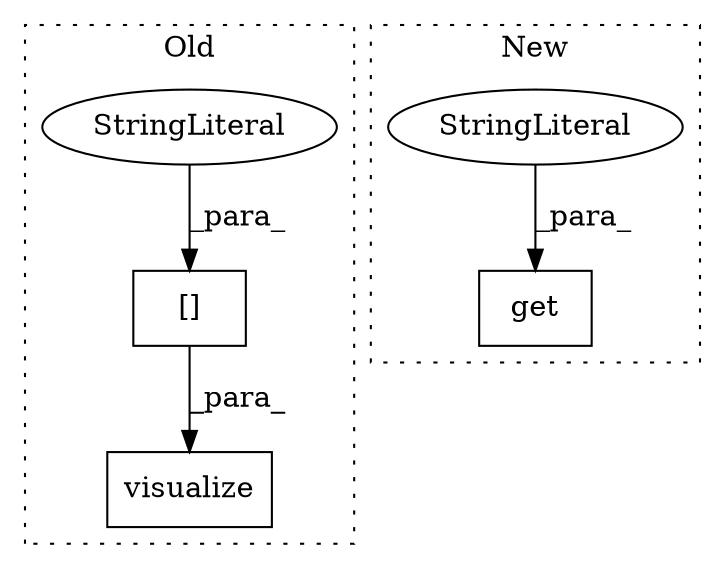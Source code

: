 digraph G {
subgraph cluster0 {
1 [label="visualize" a="32" s="4244,4271" l="10,1" shape="box"];
3 [label="[]" a="2" s="4254,4270" l="7,1" shape="box"];
5 [label="StringLiteral" a="45" s="4261" l="9" shape="ellipse"];
label = "Old";
style="dotted";
}
subgraph cluster1 {
2 [label="get" a="32" s="4238,4251" l="4,1" shape="box"];
4 [label="StringLiteral" a="45" s="4242" l="9" shape="ellipse"];
label = "New";
style="dotted";
}
3 -> 1 [label="_para_"];
4 -> 2 [label="_para_"];
5 -> 3 [label="_para_"];
}